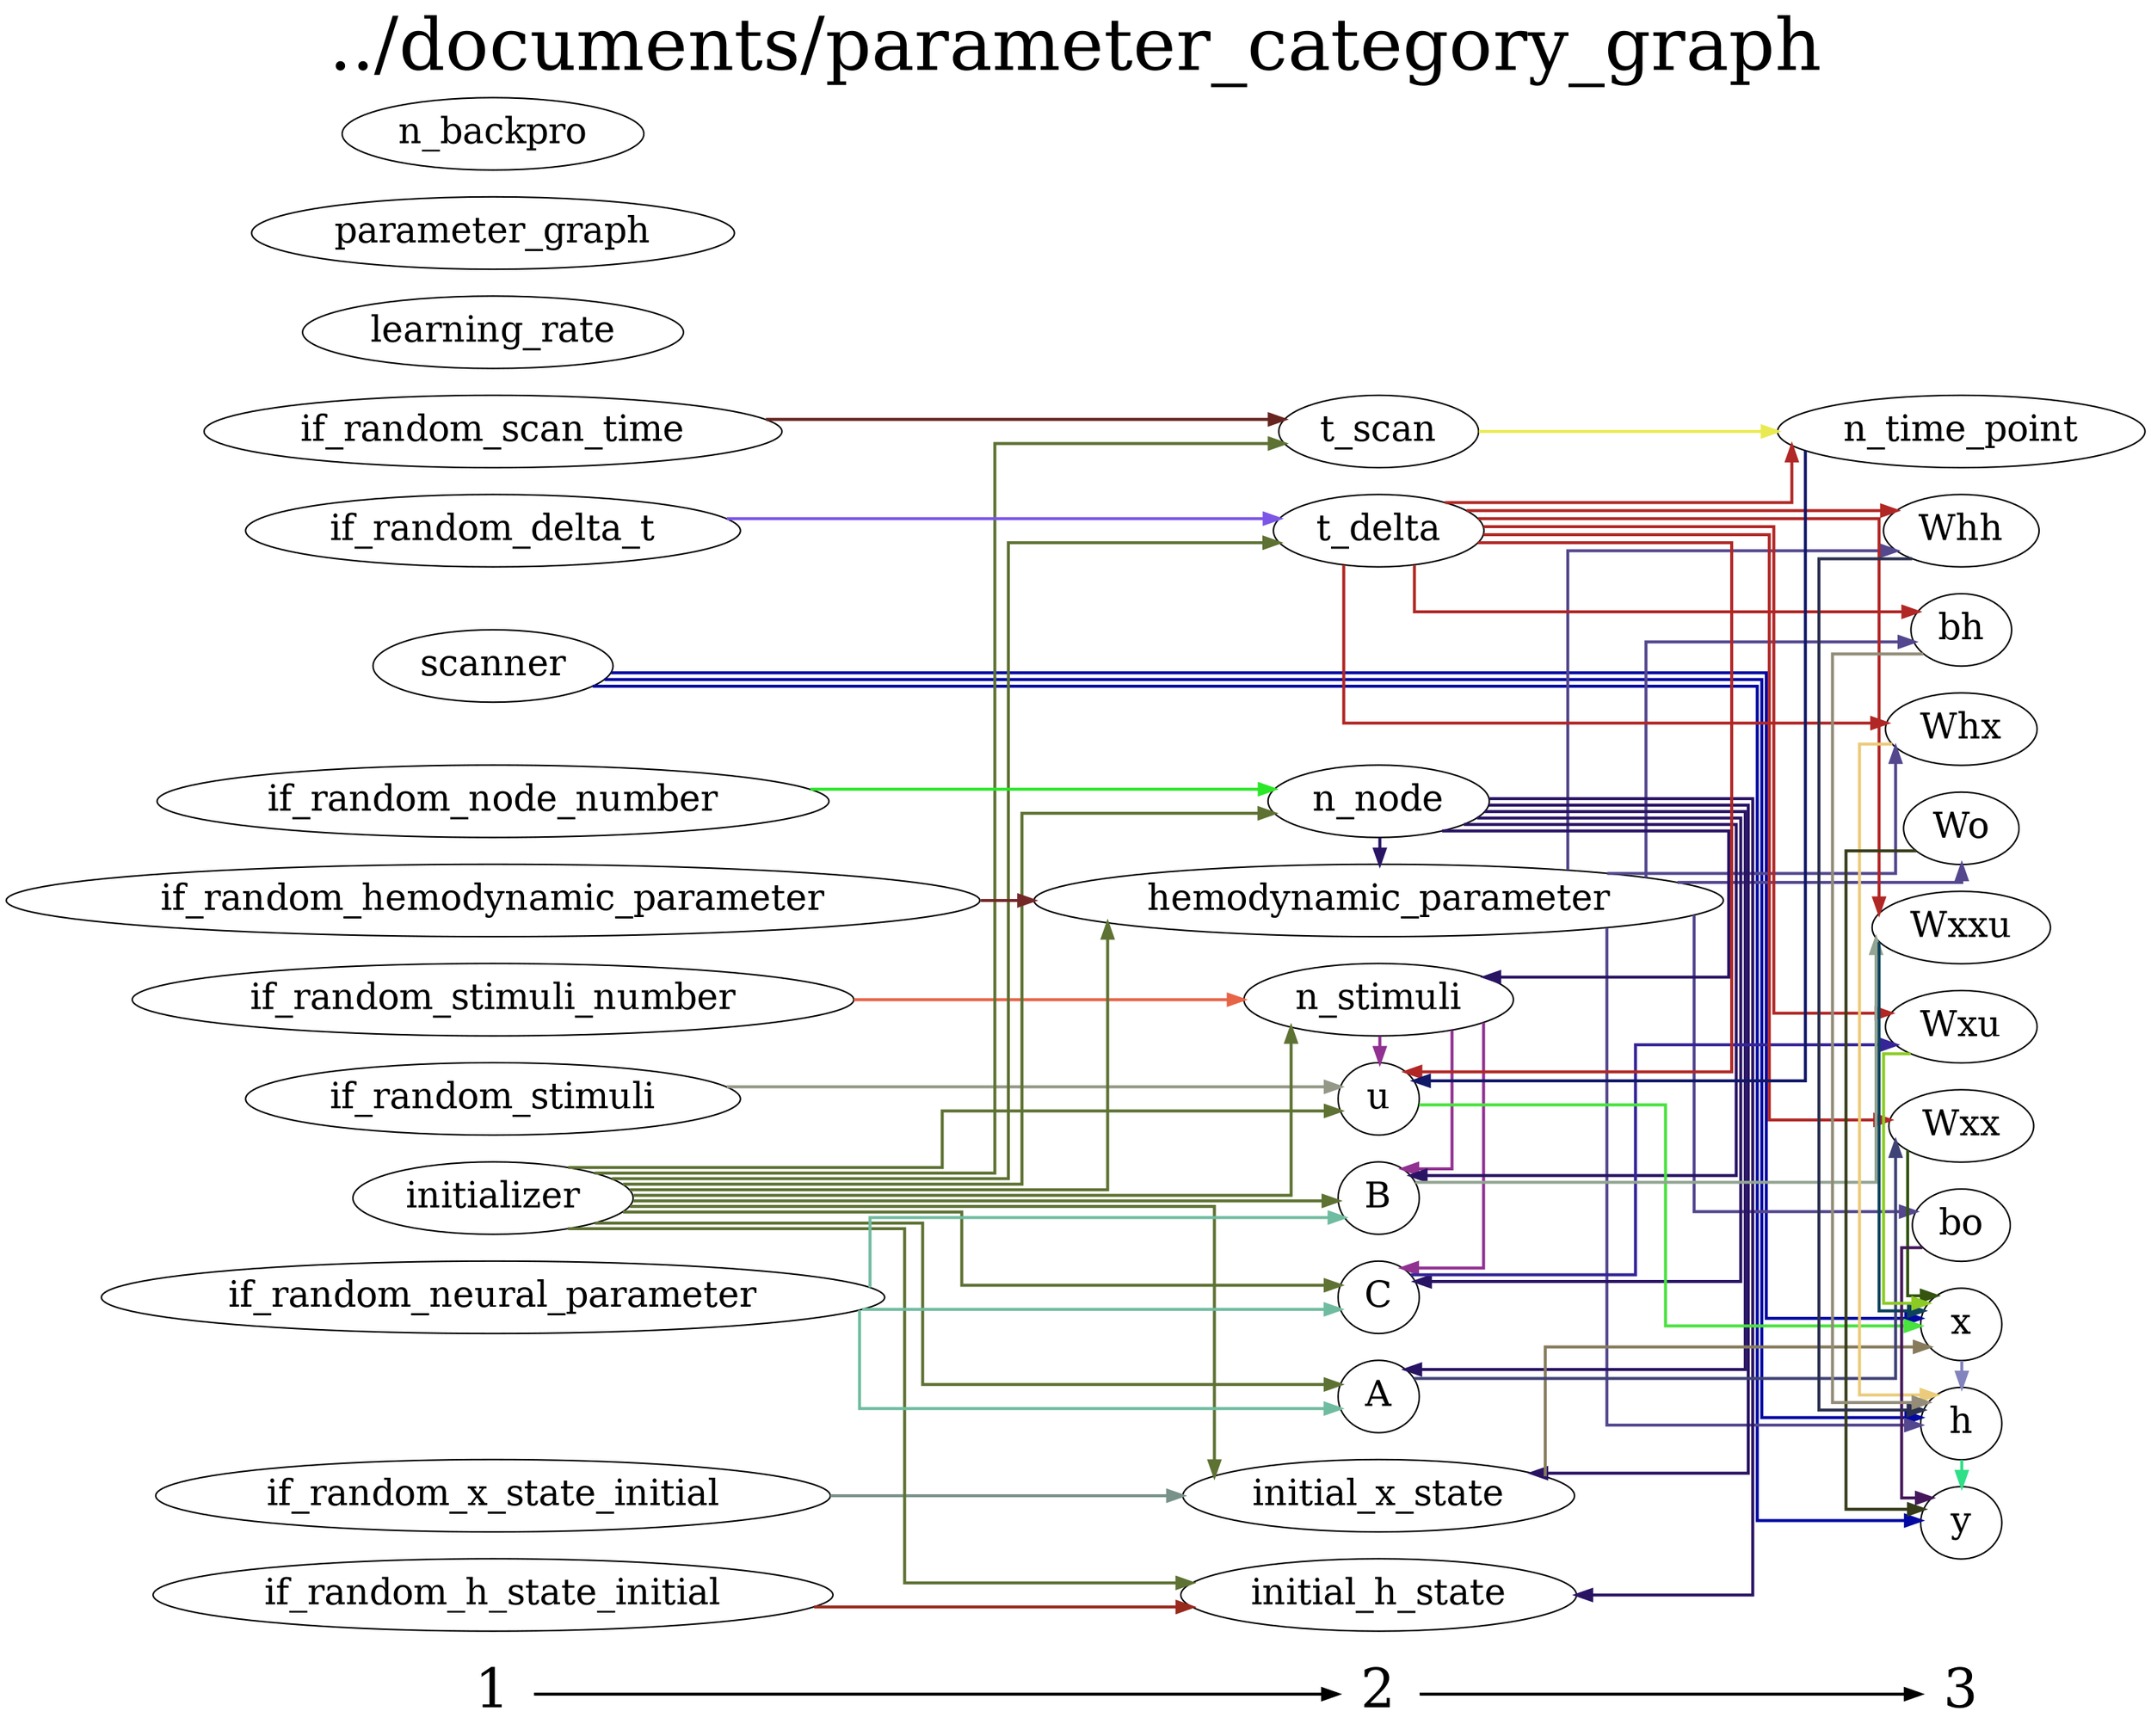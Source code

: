 digraph G {
          splines=ortho;
          fontsize = 48;
          rankdir = "LR";
          node[fontsize=24];
          edge[penwidth=2];
          {
          node [shape=plaintext fontsize=36];
          1 -> 
          2 -> 
          3
          }
          {rank = same;
          1;
          scanner;
          learning_rate;
          if_random_stimuli;
          if_random_x_state_initial;
          if_random_stimuli_number;
          initializer;
          if_random_scan_time;
          if_random_hemodynamic_parameter;
          parameter_graph;
          if_random_node_number;
          if_random_h_state_initial;
          if_random_delta_t;
          if_random_neural_parameter;
          n_backpro;
          }
          {rank = same;
          2;
          hemodynamic_parameter;
          n_stimuli;
          n_node;
          t_scan;
          initial_h_state;
          C;
          t_delta;
          initial_x_state;
          u;
          B;
          A;
          }
          {rank = same;
          3;
          n_time_point;
          Whx;
          Wxxu;
          y;
          Wo;
          Wxx;
          bo;
          Whh;
          Wxu;
          x;
          h;
          bh;
          }
          hemodynamic_parameter -> Whx [color="#54478E"];
          hemodynamic_parameter -> Wo [color="#54478E"];
          hemodynamic_parameter -> bo [color="#54478E"];
          hemodynamic_parameter -> Whh [color="#54478E"];
          hemodynamic_parameter -> h [color="#54478E"];
          hemodynamic_parameter -> bh [color="#54478E"];
          Wo -> y [color="#363C19"];
          parameter_graph ;
          n_time_point -> u [color="#111868"];
          learning_rate ;
          if_random_stimuli -> u [color="#949887"];
          h -> y [color="#2EE087"];
          Whx -> h [color="#EBCB7B"];
          if_random_x_state_initial -> initial_x_state [color="#799289"];
          if_random_stimuli_number -> n_stimuli [color="#E76446"];
          scanner -> y [color="#0309A2"];
          scanner -> x [color="#0309A2"];
          scanner -> h [color="#0309A2"];
          Wxxu -> x [color="#0C425C"];
          n_node -> hemodynamic_parameter [color="#291464"];
          n_node -> n_stimuli [color="#291464"];
          n_node -> initial_h_state [color="#291464"];
          n_node -> C [color="#291464"];
          n_node -> initial_x_state [color="#291464"];
          n_node -> B [color="#291464"];
          n_node -> A [color="#291464"];
          if_random_scan_time -> t_scan [color="#682520"];
          t_scan -> n_time_point [color="#E9EA52"];
          if_random_hemodynamic_parameter -> hemodynamic_parameter [color="#742928"];
          if_random_delta_t -> t_delta [color="#7B56E7"];
          y ;
          if_random_node_number -> n_node [color="#2AE728"];
          if_random_h_state_initial -> initial_h_state [color="#982A1C"];
          initial_x_state -> x [color="#877B5C"];
          initial_h_state ;
          C -> Wxu [color="#352598"];
          initializer -> hemodynamic_parameter [color="#5E7233"];
          initializer -> n_stimuli [color="#5E7233"];
          initializer -> n_node [color="#5E7233"];
          initializer -> t_scan [color="#5E7233"];
          initializer -> initial_h_state [color="#5E7233"];
          initializer -> C [color="#5E7233"];
          initializer -> t_delta [color="#5E7233"];
          initializer -> initial_x_state [color="#5E7233"];
          initializer -> u [color="#5E7233"];
          initializer -> B [color="#5E7233"];
          initializer -> A [color="#5E7233"];
          if_random_neural_parameter -> C [color="#70BCA0"];
          if_random_neural_parameter -> B [color="#70BCA0"];
          if_random_neural_parameter -> A [color="#70BCA0"];
          bo -> y [color="#44185A"];
          n_backpro ;
          Whh -> h [color="#2A304E"];
          t_delta -> n_time_point [color="#B12725"];
          t_delta -> Whx [color="#B12725"];
          t_delta -> Wxxu [color="#B12725"];
          t_delta -> Wxx [color="#B12725"];
          t_delta -> Whh [color="#B12725"];
          t_delta -> Wxu [color="#B12725"];
          t_delta -> u [color="#B12725"];
          t_delta -> bh [color="#B12725"];
          Wxu -> x [color="#8BCB23"];
          Wxx -> x [color="#345410"];
          u -> x [color="#49E23E"];
          A -> Wxx [color="#404376"];
          n_stimuli -> C [color="#913191"];
          n_stimuli -> u [color="#913191"];
          n_stimuli -> B [color="#913191"];
          B -> Wxxu [color="#92A492"];
          bh -> h [color="#928C78"];
          x -> h [color="#8383BE"];
          labelloc = "t";
          label = "../documents/parameter_category_graph";
}